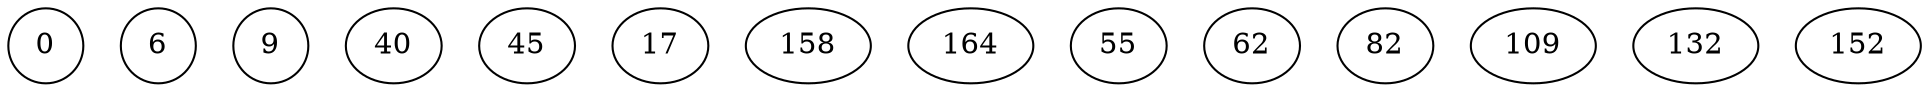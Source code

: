 digraph G {
	node [label="\N"];
	graph [bb="0,0,202,684"];
	0 [width="0.50", height="0.50", pos="152,666"];
	6 [width="0.50", height="0.50", pos="125,594"];
	9 [width="0.50", height="0.50", pos="179,594"];
	40 [width="0.64", height="0.50", pos="179,522"];
	45 [width="0.64", height="0.50", pos="115,450"];
	17 [width="0.64", height="0.50", pos="179,450"];
	158 [width="0.83", height="0.50", pos="115,378"];
	164 [width="0.83", height="0.50", pos="44,306"];
	55 [width="0.64", height="0.50", pos="115,306"];
	62 [width="0.64", height="0.50", pos="70,234"];
	82 [width="0.64", height="0.50", pos="92,162"];
	109 [width="0.83", height="0.50", pos="30,90"];
	132 [width="0.83", height="0.50", pos="108,90"];
	152 [width="0.83", height="0.50", pos="108,18"];
}

